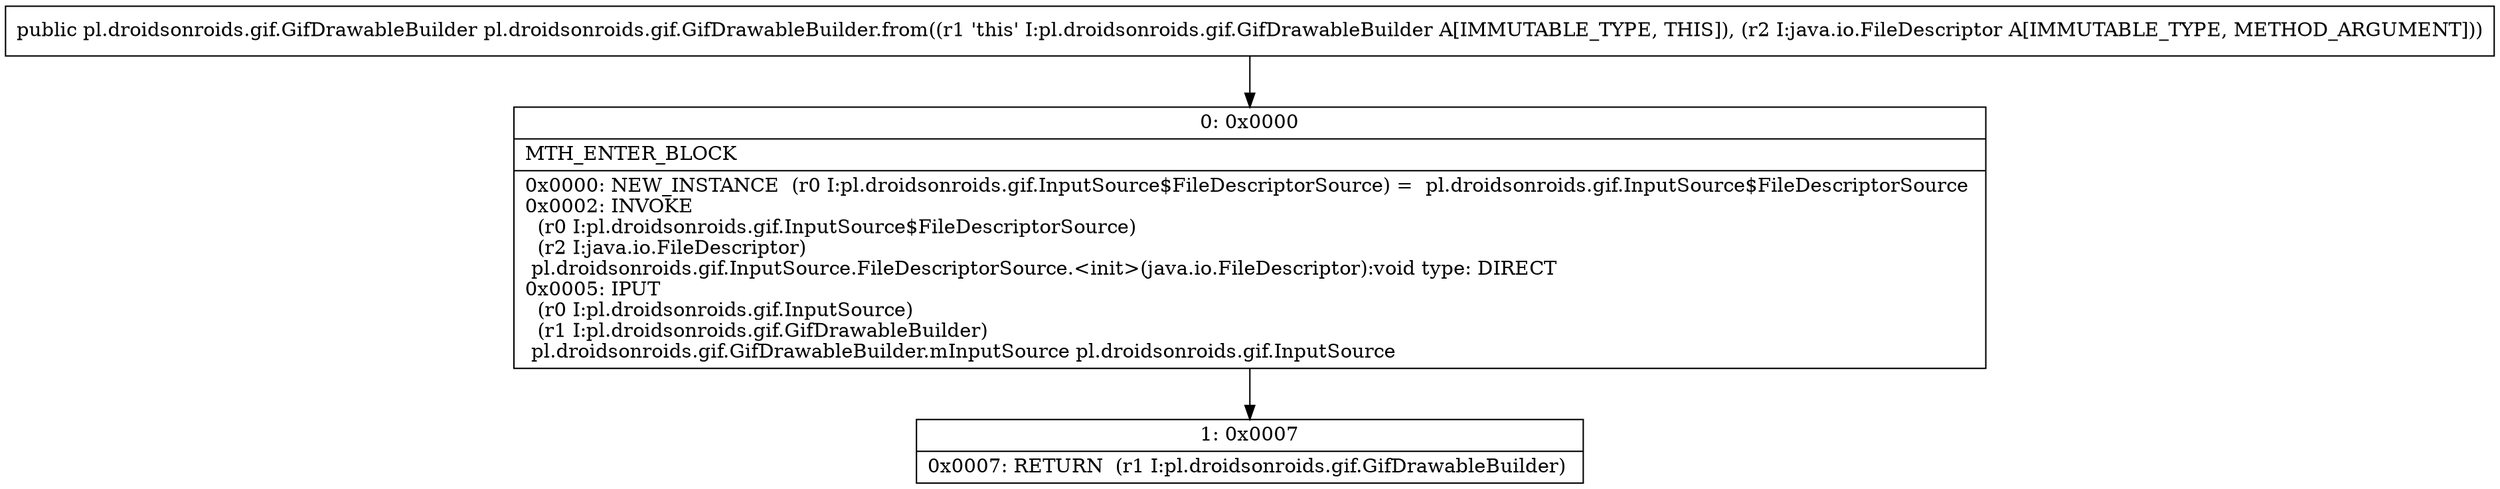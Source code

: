 digraph "CFG forpl.droidsonroids.gif.GifDrawableBuilder.from(Ljava\/io\/FileDescriptor;)Lpl\/droidsonroids\/gif\/GifDrawableBuilder;" {
Node_0 [shape=record,label="{0\:\ 0x0000|MTH_ENTER_BLOCK\l|0x0000: NEW_INSTANCE  (r0 I:pl.droidsonroids.gif.InputSource$FileDescriptorSource) =  pl.droidsonroids.gif.InputSource$FileDescriptorSource \l0x0002: INVOKE  \l  (r0 I:pl.droidsonroids.gif.InputSource$FileDescriptorSource)\l  (r2 I:java.io.FileDescriptor)\l pl.droidsonroids.gif.InputSource.FileDescriptorSource.\<init\>(java.io.FileDescriptor):void type: DIRECT \l0x0005: IPUT  \l  (r0 I:pl.droidsonroids.gif.InputSource)\l  (r1 I:pl.droidsonroids.gif.GifDrawableBuilder)\l pl.droidsonroids.gif.GifDrawableBuilder.mInputSource pl.droidsonroids.gif.InputSource \l}"];
Node_1 [shape=record,label="{1\:\ 0x0007|0x0007: RETURN  (r1 I:pl.droidsonroids.gif.GifDrawableBuilder) \l}"];
MethodNode[shape=record,label="{public pl.droidsonroids.gif.GifDrawableBuilder pl.droidsonroids.gif.GifDrawableBuilder.from((r1 'this' I:pl.droidsonroids.gif.GifDrawableBuilder A[IMMUTABLE_TYPE, THIS]), (r2 I:java.io.FileDescriptor A[IMMUTABLE_TYPE, METHOD_ARGUMENT])) }"];
MethodNode -> Node_0;
Node_0 -> Node_1;
}

